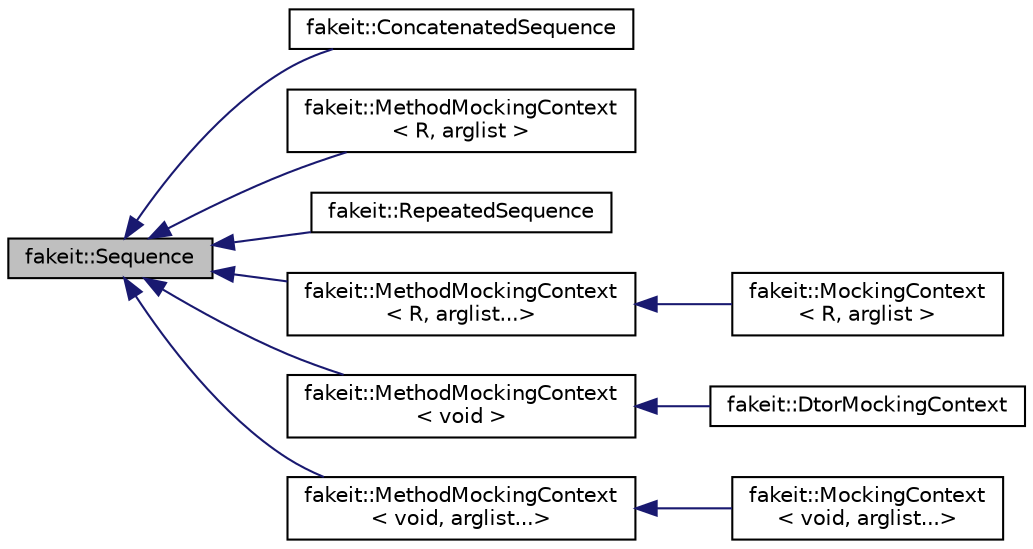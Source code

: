 digraph "fakeit::Sequence"
{
  edge [fontname="Helvetica",fontsize="10",labelfontname="Helvetica",labelfontsize="10"];
  node [fontname="Helvetica",fontsize="10",shape=record];
  rankdir="LR";
  Node1 [label="fakeit::Sequence",height=0.2,width=0.4,color="black", fillcolor="grey75", style="filled" fontcolor="black"];
  Node1 -> Node2 [dir="back",color="midnightblue",fontsize="10",style="solid",fontname="Helvetica"];
  Node2 [label="fakeit::ConcatenatedSequence",height=0.2,width=0.4,color="black", fillcolor="white", style="filled",URL="$de/d31/classfakeit_1_1ConcatenatedSequence.html"];
  Node1 -> Node3 [dir="back",color="midnightblue",fontsize="10",style="solid",fontname="Helvetica"];
  Node3 [label="fakeit::MethodMockingContext\l\< R, arglist \>",height=0.2,width=0.4,color="black", fillcolor="white", style="filled",URL="$df/d64/classfakeit_1_1MethodMockingContext.html"];
  Node1 -> Node4 [dir="back",color="midnightblue",fontsize="10",style="solid",fontname="Helvetica"];
  Node4 [label="fakeit::RepeatedSequence",height=0.2,width=0.4,color="black", fillcolor="white", style="filled",URL="$db/d6a/classfakeit_1_1RepeatedSequence.html"];
  Node1 -> Node5 [dir="back",color="midnightblue",fontsize="10",style="solid",fontname="Helvetica"];
  Node5 [label="fakeit::MethodMockingContext\l\< R, arglist...\>",height=0.2,width=0.4,color="black", fillcolor="white", style="filled",URL="$df/d64/classfakeit_1_1MethodMockingContext.html"];
  Node5 -> Node6 [dir="back",color="midnightblue",fontsize="10",style="solid",fontname="Helvetica"];
  Node6 [label="fakeit::MockingContext\l\< R, arglist \>",height=0.2,width=0.4,color="black", fillcolor="white", style="filled",URL="$de/de1/classfakeit_1_1MockingContext.html"];
  Node1 -> Node7 [dir="back",color="midnightblue",fontsize="10",style="solid",fontname="Helvetica"];
  Node7 [label="fakeit::MethodMockingContext\l\< void \>",height=0.2,width=0.4,color="black", fillcolor="white", style="filled",URL="$df/d64/classfakeit_1_1MethodMockingContext.html"];
  Node7 -> Node8 [dir="back",color="midnightblue",fontsize="10",style="solid",fontname="Helvetica"];
  Node8 [label="fakeit::DtorMockingContext",height=0.2,width=0.4,color="black", fillcolor="white", style="filled",URL="$d6/d31/classfakeit_1_1DtorMockingContext.html"];
  Node1 -> Node9 [dir="back",color="midnightblue",fontsize="10",style="solid",fontname="Helvetica"];
  Node9 [label="fakeit::MethodMockingContext\l\< void, arglist...\>",height=0.2,width=0.4,color="black", fillcolor="white", style="filled",URL="$df/d64/classfakeit_1_1MethodMockingContext.html"];
  Node9 -> Node10 [dir="back",color="midnightblue",fontsize="10",style="solid",fontname="Helvetica"];
  Node10 [label="fakeit::MockingContext\l\< void, arglist...\>",height=0.2,width=0.4,color="black", fillcolor="white", style="filled",URL="$d1/d4d/classfakeit_1_1MockingContext_3_01void_00_01arglist_8_8_8_4.html"];
}
